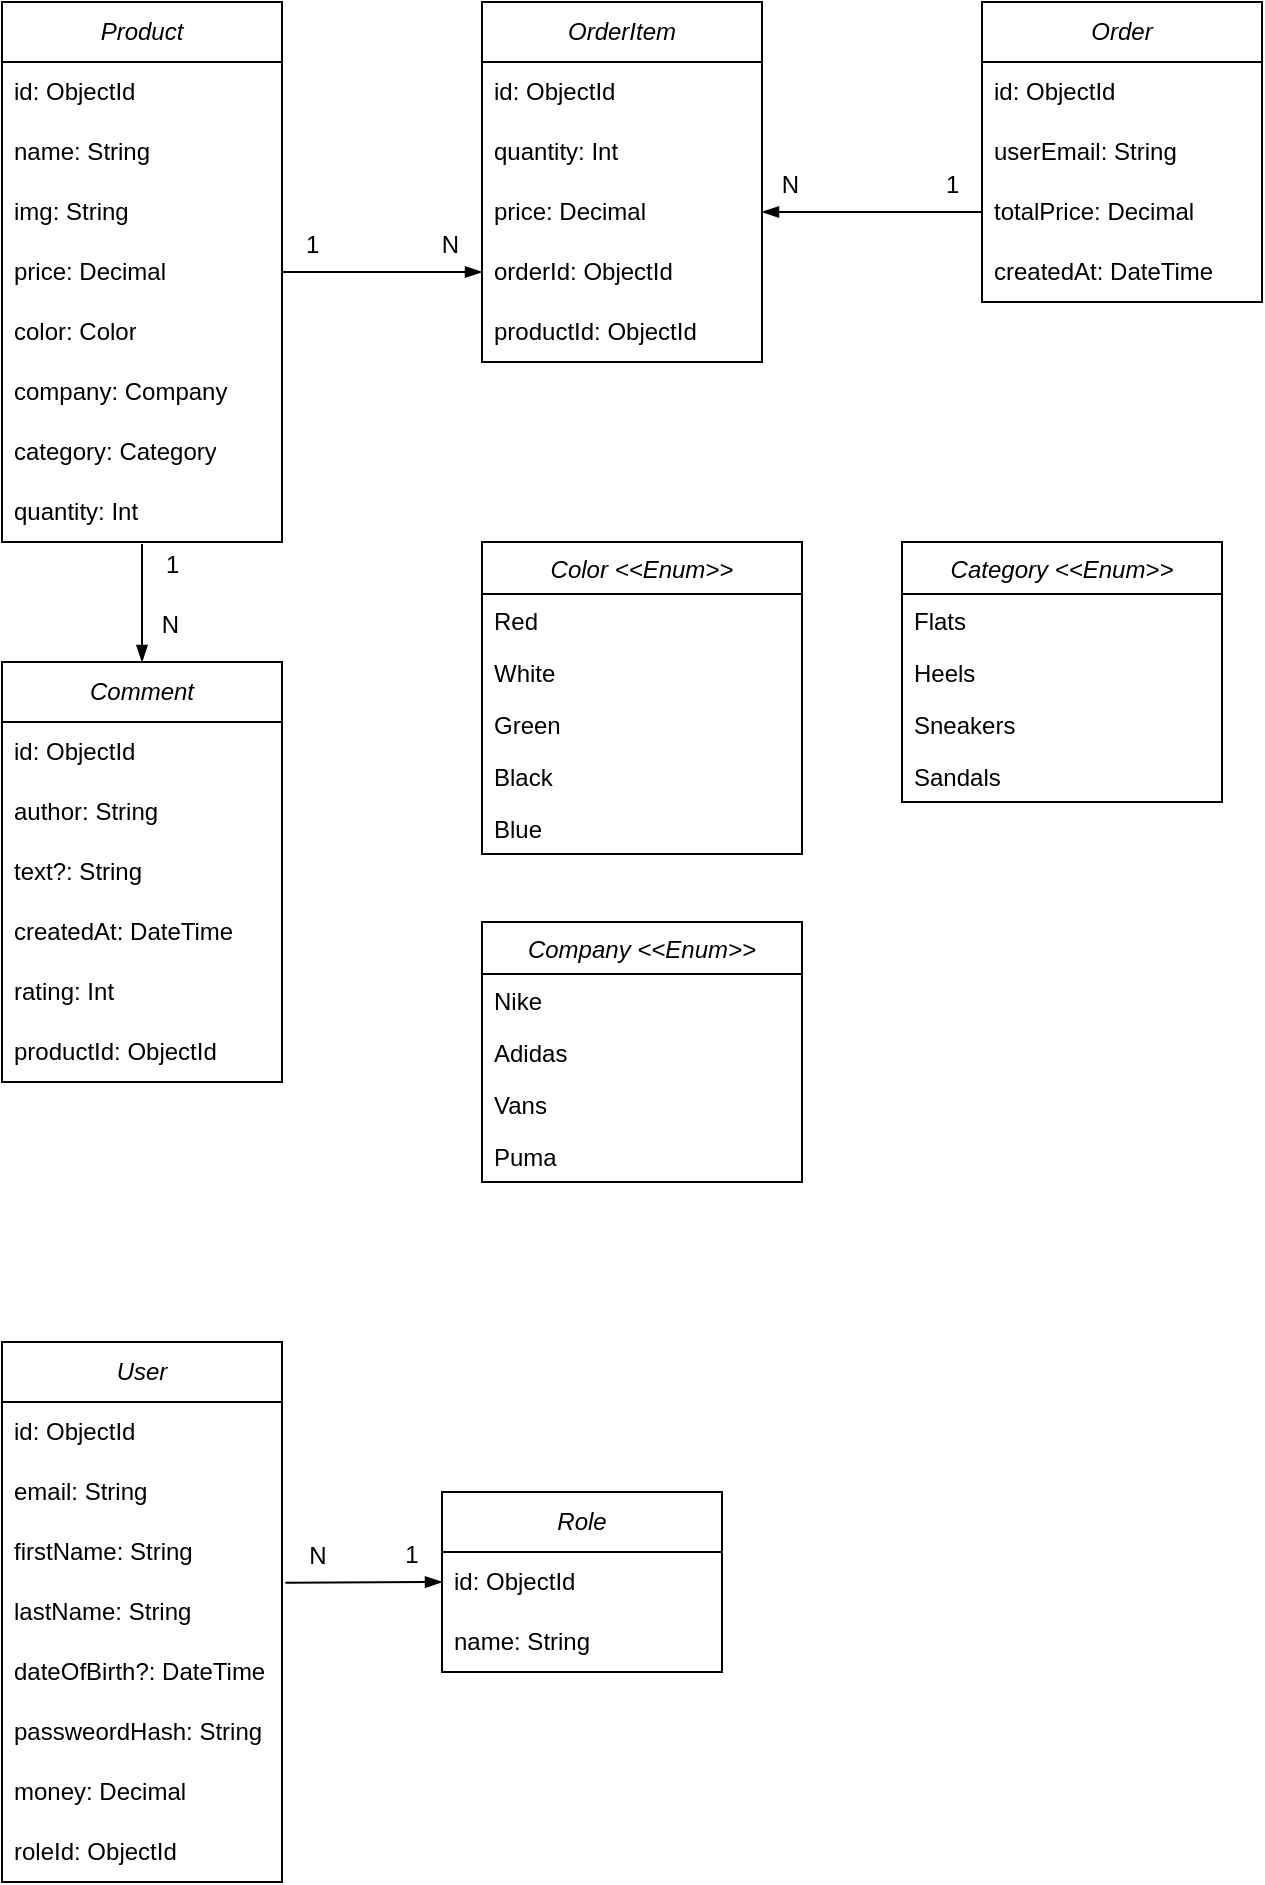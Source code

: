 <mxfile version="26.1.1">
  <diagram name="Strona-1" id="1J6plpyZY6VzQsRfb6R-">
    <mxGraphModel dx="1434" dy="772" grid="1" gridSize="10" guides="1" tooltips="1" connect="1" arrows="1" fold="1" page="1" pageScale="1" pageWidth="827" pageHeight="1169" math="0" shadow="0">
      <root>
        <mxCell id="0" />
        <mxCell id="1" parent="0" />
        <mxCell id="unyy84kSw-4m8ScjK-6D-1" value="&lt;i&gt;Product&lt;/i&gt;" style="swimlane;fontStyle=0;childLayout=stackLayout;horizontal=1;startSize=30;horizontalStack=0;resizeParent=1;resizeParentMax=0;resizeLast=0;collapsible=1;marginBottom=0;whiteSpace=wrap;html=1;" parent="1" vertex="1">
          <mxGeometry x="150" y="90" width="140" height="270" as="geometry" />
        </mxCell>
        <mxCell id="unyy84kSw-4m8ScjK-6D-2" value="id: ObjectId" style="text;strokeColor=none;fillColor=none;align=left;verticalAlign=middle;spacingLeft=4;spacingRight=4;overflow=hidden;points=[[0,0.5],[1,0.5]];portConstraint=eastwest;rotatable=0;whiteSpace=wrap;html=1;" parent="unyy84kSw-4m8ScjK-6D-1" vertex="1">
          <mxGeometry y="30" width="140" height="30" as="geometry" />
        </mxCell>
        <mxCell id="unyy84kSw-4m8ScjK-6D-15" value="name: String" style="text;strokeColor=none;fillColor=none;align=left;verticalAlign=middle;spacingLeft=4;spacingRight=4;overflow=hidden;points=[[0,0.5],[1,0.5]];portConstraint=eastwest;rotatable=0;whiteSpace=wrap;html=1;" parent="unyy84kSw-4m8ScjK-6D-1" vertex="1">
          <mxGeometry y="60" width="140" height="30" as="geometry" />
        </mxCell>
        <mxCell id="unyy84kSw-4m8ScjK-6D-3" value="img: String" style="text;strokeColor=none;fillColor=none;align=left;verticalAlign=middle;spacingLeft=4;spacingRight=4;overflow=hidden;points=[[0,0.5],[1,0.5]];portConstraint=eastwest;rotatable=0;whiteSpace=wrap;html=1;" parent="unyy84kSw-4m8ScjK-6D-1" vertex="1">
          <mxGeometry y="90" width="140" height="30" as="geometry" />
        </mxCell>
        <mxCell id="unyy84kSw-4m8ScjK-6D-11" value="price: Decimal" style="text;strokeColor=none;fillColor=none;align=left;verticalAlign=middle;spacingLeft=4;spacingRight=4;overflow=hidden;points=[[0,0.5],[1,0.5]];portConstraint=eastwest;rotatable=0;whiteSpace=wrap;html=1;" parent="unyy84kSw-4m8ScjK-6D-1" vertex="1">
          <mxGeometry y="120" width="140" height="30" as="geometry" />
        </mxCell>
        <mxCell id="unyy84kSw-4m8ScjK-6D-12" value="color: Color" style="text;strokeColor=none;fillColor=none;align=left;verticalAlign=middle;spacingLeft=4;spacingRight=4;overflow=hidden;points=[[0,0.5],[1,0.5]];portConstraint=eastwest;rotatable=0;whiteSpace=wrap;html=1;" parent="unyy84kSw-4m8ScjK-6D-1" vertex="1">
          <mxGeometry y="150" width="140" height="30" as="geometry" />
        </mxCell>
        <mxCell id="unyy84kSw-4m8ScjK-6D-13" value="company: Company" style="text;strokeColor=none;fillColor=none;align=left;verticalAlign=middle;spacingLeft=4;spacingRight=4;overflow=hidden;points=[[0,0.5],[1,0.5]];portConstraint=eastwest;rotatable=0;whiteSpace=wrap;html=1;" parent="unyy84kSw-4m8ScjK-6D-1" vertex="1">
          <mxGeometry y="180" width="140" height="30" as="geometry" />
        </mxCell>
        <mxCell id="unyy84kSw-4m8ScjK-6D-14" value="category: Category" style="text;strokeColor=none;fillColor=none;align=left;verticalAlign=middle;spacingLeft=4;spacingRight=4;overflow=hidden;points=[[0,0.5],[1,0.5]];portConstraint=eastwest;rotatable=0;whiteSpace=wrap;html=1;" parent="unyy84kSw-4m8ScjK-6D-1" vertex="1">
          <mxGeometry y="210" width="140" height="30" as="geometry" />
        </mxCell>
        <mxCell id="unyy84kSw-4m8ScjK-6D-4" value="quantity: Int" style="text;strokeColor=none;fillColor=none;align=left;verticalAlign=middle;spacingLeft=4;spacingRight=4;overflow=hidden;points=[[0,0.5],[1,0.5]];portConstraint=eastwest;rotatable=0;whiteSpace=wrap;html=1;" parent="unyy84kSw-4m8ScjK-6D-1" vertex="1">
          <mxGeometry y="240" width="140" height="30" as="geometry" />
        </mxCell>
        <mxCell id="unyy84kSw-4m8ScjK-6D-16" value="&lt;i&gt;Comment&lt;/i&gt;" style="swimlane;fontStyle=0;childLayout=stackLayout;horizontal=1;startSize=30;horizontalStack=0;resizeParent=1;resizeParentMax=0;resizeLast=0;collapsible=1;marginBottom=0;whiteSpace=wrap;html=1;" parent="1" vertex="1">
          <mxGeometry x="150" y="420" width="140" height="210" as="geometry" />
        </mxCell>
        <mxCell id="unyy84kSw-4m8ScjK-6D-17" value="id: ObjectId" style="text;strokeColor=none;fillColor=none;align=left;verticalAlign=middle;spacingLeft=4;spacingRight=4;overflow=hidden;points=[[0,0.5],[1,0.5]];portConstraint=eastwest;rotatable=0;whiteSpace=wrap;html=1;" parent="unyy84kSw-4m8ScjK-6D-16" vertex="1">
          <mxGeometry y="30" width="140" height="30" as="geometry" />
        </mxCell>
        <mxCell id="unyy84kSw-4m8ScjK-6D-18" value="author: String" style="text;strokeColor=none;fillColor=none;align=left;verticalAlign=middle;spacingLeft=4;spacingRight=4;overflow=hidden;points=[[0,0.5],[1,0.5]];portConstraint=eastwest;rotatable=0;whiteSpace=wrap;html=1;" parent="unyy84kSw-4m8ScjK-6D-16" vertex="1">
          <mxGeometry y="60" width="140" height="30" as="geometry" />
        </mxCell>
        <mxCell id="unyy84kSw-4m8ScjK-6D-19" value="text?: String" style="text;strokeColor=none;fillColor=none;align=left;verticalAlign=middle;spacingLeft=4;spacingRight=4;overflow=hidden;points=[[0,0.5],[1,0.5]];portConstraint=eastwest;rotatable=0;whiteSpace=wrap;html=1;" parent="unyy84kSw-4m8ScjK-6D-16" vertex="1">
          <mxGeometry y="90" width="140" height="30" as="geometry" />
        </mxCell>
        <mxCell id="unyy84kSw-4m8ScjK-6D-20" value="createdAt: DateTime" style="text;strokeColor=none;fillColor=none;align=left;verticalAlign=middle;spacingLeft=4;spacingRight=4;overflow=hidden;points=[[0,0.5],[1,0.5]];portConstraint=eastwest;rotatable=0;whiteSpace=wrap;html=1;" parent="unyy84kSw-4m8ScjK-6D-16" vertex="1">
          <mxGeometry y="120" width="140" height="30" as="geometry" />
        </mxCell>
        <mxCell id="unyy84kSw-4m8ScjK-6D-25" value="rating: Int" style="text;strokeColor=none;fillColor=none;align=left;verticalAlign=middle;spacingLeft=4;spacingRight=4;overflow=hidden;points=[[0,0.5],[1,0.5]];portConstraint=eastwest;rotatable=0;whiteSpace=wrap;html=1;" parent="unyy84kSw-4m8ScjK-6D-16" vertex="1">
          <mxGeometry y="150" width="140" height="30" as="geometry" />
        </mxCell>
        <mxCell id="unyy84kSw-4m8ScjK-6D-21" value="productId: ObjectId" style="text;strokeColor=none;fillColor=none;align=left;verticalAlign=middle;spacingLeft=4;spacingRight=4;overflow=hidden;points=[[0,0.5],[1,0.5]];portConstraint=eastwest;rotatable=0;whiteSpace=wrap;html=1;" parent="unyy84kSw-4m8ScjK-6D-16" vertex="1">
          <mxGeometry y="180" width="140" height="30" as="geometry" />
        </mxCell>
        <mxCell id="unyy84kSw-4m8ScjK-6D-26" value="" style="endArrow=blockThin;shadow=0;strokeWidth=1;rounded=0;curved=0;endFill=1;edgeStyle=elbowEdgeStyle;elbow=vertical;entryX=0.5;entryY=0;entryDx=0;entryDy=0;" parent="1" target="unyy84kSw-4m8ScjK-6D-16" edge="1">
          <mxGeometry x="0.5" y="41" relative="1" as="geometry">
            <mxPoint x="220" y="361" as="sourcePoint" />
            <mxPoint x="330" y="160" as="targetPoint" />
            <mxPoint x="-40" y="32" as="offset" />
          </mxGeometry>
        </mxCell>
        <mxCell id="unyy84kSw-4m8ScjK-6D-27" value="1" style="resizable=0;align=left;verticalAlign=bottom;labelBackgroundColor=none;fontSize=12;" parent="unyy84kSw-4m8ScjK-6D-26" connectable="0" vertex="1">
          <mxGeometry x="-1" relative="1" as="geometry">
            <mxPoint x="10" y="19" as="offset" />
          </mxGeometry>
        </mxCell>
        <mxCell id="unyy84kSw-4m8ScjK-6D-28" value="N" style="resizable=0;align=right;verticalAlign=bottom;labelBackgroundColor=none;fontSize=12;" parent="unyy84kSw-4m8ScjK-6D-26" connectable="0" vertex="1">
          <mxGeometry x="1" relative="1" as="geometry">
            <mxPoint x="20" y="-10" as="offset" />
          </mxGeometry>
        </mxCell>
        <mxCell id="unyy84kSw-4m8ScjK-6D-29" value="&lt;i&gt;Order&lt;/i&gt;" style="swimlane;fontStyle=0;childLayout=stackLayout;horizontal=1;startSize=30;horizontalStack=0;resizeParent=1;resizeParentMax=0;resizeLast=0;collapsible=1;marginBottom=0;whiteSpace=wrap;html=1;" parent="1" vertex="1">
          <mxGeometry x="640" y="90" width="140" height="150" as="geometry" />
        </mxCell>
        <mxCell id="unyy84kSw-4m8ScjK-6D-30" value="id: ObjectId" style="text;strokeColor=none;fillColor=none;align=left;verticalAlign=middle;spacingLeft=4;spacingRight=4;overflow=hidden;points=[[0,0.5],[1,0.5]];portConstraint=eastwest;rotatable=0;whiteSpace=wrap;html=1;" parent="unyy84kSw-4m8ScjK-6D-29" vertex="1">
          <mxGeometry y="30" width="140" height="30" as="geometry" />
        </mxCell>
        <mxCell id="unyy84kSw-4m8ScjK-6D-31" value="userEmail: String" style="text;strokeColor=none;fillColor=none;align=left;verticalAlign=middle;spacingLeft=4;spacingRight=4;overflow=hidden;points=[[0,0.5],[1,0.5]];portConstraint=eastwest;rotatable=0;whiteSpace=wrap;html=1;" parent="unyy84kSw-4m8ScjK-6D-29" vertex="1">
          <mxGeometry y="60" width="140" height="30" as="geometry" />
        </mxCell>
        <mxCell id="unyy84kSw-4m8ScjK-6D-32" value="totalPrice: Decimal" style="text;strokeColor=none;fillColor=none;align=left;verticalAlign=middle;spacingLeft=4;spacingRight=4;overflow=hidden;points=[[0,0.5],[1,0.5]];portConstraint=eastwest;rotatable=0;whiteSpace=wrap;html=1;" parent="unyy84kSw-4m8ScjK-6D-29" vertex="1">
          <mxGeometry y="90" width="140" height="30" as="geometry" />
        </mxCell>
        <mxCell id="unyy84kSw-4m8ScjK-6D-33" value="createdAt: DateTime" style="text;strokeColor=none;fillColor=none;align=left;verticalAlign=middle;spacingLeft=4;spacingRight=4;overflow=hidden;points=[[0,0.5],[1,0.5]];portConstraint=eastwest;rotatable=0;whiteSpace=wrap;html=1;" parent="unyy84kSw-4m8ScjK-6D-29" vertex="1">
          <mxGeometry y="120" width="140" height="30" as="geometry" />
        </mxCell>
        <mxCell id="unyy84kSw-4m8ScjK-6D-36" value="&lt;i&gt;OrderItem&lt;/i&gt;" style="swimlane;fontStyle=0;childLayout=stackLayout;horizontal=1;startSize=30;horizontalStack=0;resizeParent=1;resizeParentMax=0;resizeLast=0;collapsible=1;marginBottom=0;whiteSpace=wrap;html=1;" parent="1" vertex="1">
          <mxGeometry x="390" y="90" width="140" height="180" as="geometry" />
        </mxCell>
        <mxCell id="unyy84kSw-4m8ScjK-6D-37" value="id: ObjectId" style="text;strokeColor=none;fillColor=none;align=left;verticalAlign=middle;spacingLeft=4;spacingRight=4;overflow=hidden;points=[[0,0.5],[1,0.5]];portConstraint=eastwest;rotatable=0;whiteSpace=wrap;html=1;" parent="unyy84kSw-4m8ScjK-6D-36" vertex="1">
          <mxGeometry y="30" width="140" height="30" as="geometry" />
        </mxCell>
        <mxCell id="unyy84kSw-4m8ScjK-6D-38" value="quantity: Int" style="text;strokeColor=none;fillColor=none;align=left;verticalAlign=middle;spacingLeft=4;spacingRight=4;overflow=hidden;points=[[0,0.5],[1,0.5]];portConstraint=eastwest;rotatable=0;whiteSpace=wrap;html=1;" parent="unyy84kSw-4m8ScjK-6D-36" vertex="1">
          <mxGeometry y="60" width="140" height="30" as="geometry" />
        </mxCell>
        <mxCell id="unyy84kSw-4m8ScjK-6D-39" value="price: Decimal" style="text;strokeColor=none;fillColor=none;align=left;verticalAlign=middle;spacingLeft=4;spacingRight=4;overflow=hidden;points=[[0,0.5],[1,0.5]];portConstraint=eastwest;rotatable=0;whiteSpace=wrap;html=1;" parent="unyy84kSw-4m8ScjK-6D-36" vertex="1">
          <mxGeometry y="90" width="140" height="30" as="geometry" />
        </mxCell>
        <mxCell id="unyy84kSw-4m8ScjK-6D-43" value="orderId: ObjectId" style="text;strokeColor=none;fillColor=none;align=left;verticalAlign=middle;spacingLeft=4;spacingRight=4;overflow=hidden;points=[[0,0.5],[1,0.5]];portConstraint=eastwest;rotatable=0;whiteSpace=wrap;html=1;" parent="unyy84kSw-4m8ScjK-6D-36" vertex="1">
          <mxGeometry y="120" width="140" height="30" as="geometry" />
        </mxCell>
        <mxCell id="unyy84kSw-4m8ScjK-6D-42" value="productId: ObjectId" style="text;strokeColor=none;fillColor=none;align=left;verticalAlign=middle;spacingLeft=4;spacingRight=4;overflow=hidden;points=[[0,0.5],[1,0.5]];portConstraint=eastwest;rotatable=0;whiteSpace=wrap;html=1;" parent="unyy84kSw-4m8ScjK-6D-36" vertex="1">
          <mxGeometry y="150" width="140" height="30" as="geometry" />
        </mxCell>
        <mxCell id="unyy84kSw-4m8ScjK-6D-44" value="" style="endArrow=blockThin;shadow=0;strokeWidth=1;rounded=0;curved=0;endFill=1;edgeStyle=elbowEdgeStyle;elbow=vertical;entryX=1;entryY=0.5;entryDx=0;entryDy=0;exitX=0;exitY=0.5;exitDx=0;exitDy=0;" parent="1" source="unyy84kSw-4m8ScjK-6D-32" target="unyy84kSw-4m8ScjK-6D-39" edge="1">
          <mxGeometry x="0.5" y="41" relative="1" as="geometry">
            <mxPoint x="570" y="165.5" as="sourcePoint" />
            <mxPoint x="570" y="224.5" as="targetPoint" />
            <mxPoint x="-40" y="32" as="offset" />
          </mxGeometry>
        </mxCell>
        <mxCell id="unyy84kSw-4m8ScjK-6D-45" value="1" style="resizable=0;align=left;verticalAlign=bottom;labelBackgroundColor=none;fontSize=12;" parent="unyy84kSw-4m8ScjK-6D-44" connectable="0" vertex="1">
          <mxGeometry x="-1" relative="1" as="geometry">
            <mxPoint x="-20" y="-5" as="offset" />
          </mxGeometry>
        </mxCell>
        <mxCell id="unyy84kSw-4m8ScjK-6D-46" value="N" style="resizable=0;align=right;verticalAlign=bottom;labelBackgroundColor=none;fontSize=12;" parent="unyy84kSw-4m8ScjK-6D-44" connectable="0" vertex="1">
          <mxGeometry x="1" relative="1" as="geometry">
            <mxPoint x="20" y="-5" as="offset" />
          </mxGeometry>
        </mxCell>
        <mxCell id="unyy84kSw-4m8ScjK-6D-47" value="" style="endArrow=blockThin;shadow=0;strokeWidth=1;rounded=0;curved=0;endFill=1;edgeStyle=elbowEdgeStyle;elbow=vertical;entryX=0;entryY=0.5;entryDx=0;entryDy=0;exitX=1;exitY=0.5;exitDx=0;exitDy=0;" parent="1" source="unyy84kSw-4m8ScjK-6D-11" edge="1">
          <mxGeometry x="0.5" y="41" relative="1" as="geometry">
            <mxPoint x="340" y="195.5" as="sourcePoint" />
            <mxPoint x="390" y="225.0" as="targetPoint" />
            <mxPoint x="-40" y="32" as="offset" />
          </mxGeometry>
        </mxCell>
        <mxCell id="unyy84kSw-4m8ScjK-6D-48" value="1" style="resizable=0;align=left;verticalAlign=bottom;labelBackgroundColor=none;fontSize=12;" parent="unyy84kSw-4m8ScjK-6D-47" connectable="0" vertex="1">
          <mxGeometry x="-1" relative="1" as="geometry">
            <mxPoint x="10" y="-5" as="offset" />
          </mxGeometry>
        </mxCell>
        <mxCell id="unyy84kSw-4m8ScjK-6D-49" value="N" style="resizable=0;align=right;verticalAlign=bottom;labelBackgroundColor=none;fontSize=12;" parent="unyy84kSw-4m8ScjK-6D-47" connectable="0" vertex="1">
          <mxGeometry x="1" relative="1" as="geometry">
            <mxPoint x="-10" y="-5" as="offset" />
          </mxGeometry>
        </mxCell>
        <mxCell id="unyy84kSw-4m8ScjK-6D-50" value="Color &lt;&lt;Enum&gt;&gt;" style="swimlane;fontStyle=2;align=center;verticalAlign=top;childLayout=stackLayout;horizontal=1;startSize=26;horizontalStack=0;resizeParent=1;resizeLast=0;collapsible=1;marginBottom=0;rounded=0;shadow=0;strokeWidth=1;" parent="1" vertex="1">
          <mxGeometry x="390" y="360" width="160" height="156" as="geometry">
            <mxRectangle x="550" y="140" width="160" height="26" as="alternateBounds" />
          </mxGeometry>
        </mxCell>
        <mxCell id="unyy84kSw-4m8ScjK-6D-51" value="Red" style="text;align=left;verticalAlign=top;spacingLeft=4;spacingRight=4;overflow=hidden;rotatable=0;points=[[0,0.5],[1,0.5]];portConstraint=eastwest;" parent="unyy84kSw-4m8ScjK-6D-50" vertex="1">
          <mxGeometry y="26" width="160" height="26" as="geometry" />
        </mxCell>
        <mxCell id="unyy84kSw-4m8ScjK-6D-52" value="White" style="text;align=left;verticalAlign=top;spacingLeft=4;spacingRight=4;overflow=hidden;rotatable=0;points=[[0,0.5],[1,0.5]];portConstraint=eastwest;rounded=0;shadow=0;html=0;" parent="unyy84kSw-4m8ScjK-6D-50" vertex="1">
          <mxGeometry y="52" width="160" height="26" as="geometry" />
        </mxCell>
        <mxCell id="unyy84kSw-4m8ScjK-6D-53" value="Green" style="text;align=left;verticalAlign=top;spacingLeft=4;spacingRight=4;overflow=hidden;rotatable=0;points=[[0,0.5],[1,0.5]];portConstraint=eastwest;rounded=0;shadow=0;html=0;" parent="unyy84kSw-4m8ScjK-6D-50" vertex="1">
          <mxGeometry y="78" width="160" height="26" as="geometry" />
        </mxCell>
        <mxCell id="unyy84kSw-4m8ScjK-6D-55" value="Black" style="text;align=left;verticalAlign=top;spacingLeft=4;spacingRight=4;overflow=hidden;rotatable=0;points=[[0,0.5],[1,0.5]];portConstraint=eastwest;rounded=0;shadow=0;html=0;" parent="unyy84kSw-4m8ScjK-6D-50" vertex="1">
          <mxGeometry y="104" width="160" height="26" as="geometry" />
        </mxCell>
        <mxCell id="unyy84kSw-4m8ScjK-6D-54" value="Blue" style="text;align=left;verticalAlign=top;spacingLeft=4;spacingRight=4;overflow=hidden;rotatable=0;points=[[0,0.5],[1,0.5]];portConstraint=eastwest;rounded=0;shadow=0;html=0;" parent="unyy84kSw-4m8ScjK-6D-50" vertex="1">
          <mxGeometry y="130" width="160" height="26" as="geometry" />
        </mxCell>
        <mxCell id="unyy84kSw-4m8ScjK-6D-56" value="Category &lt;&lt;Enum&gt;&gt;" style="swimlane;fontStyle=2;align=center;verticalAlign=top;childLayout=stackLayout;horizontal=1;startSize=26;horizontalStack=0;resizeParent=1;resizeLast=0;collapsible=1;marginBottom=0;rounded=0;shadow=0;strokeWidth=1;" parent="1" vertex="1">
          <mxGeometry x="600" y="360" width="160" height="130" as="geometry">
            <mxRectangle x="550" y="140" width="160" height="26" as="alternateBounds" />
          </mxGeometry>
        </mxCell>
        <mxCell id="unyy84kSw-4m8ScjK-6D-57" value="Flats" style="text;align=left;verticalAlign=top;spacingLeft=4;spacingRight=4;overflow=hidden;rotatable=0;points=[[0,0.5],[1,0.5]];portConstraint=eastwest;" parent="unyy84kSw-4m8ScjK-6D-56" vertex="1">
          <mxGeometry y="26" width="160" height="26" as="geometry" />
        </mxCell>
        <mxCell id="unyy84kSw-4m8ScjK-6D-58" value="Heels" style="text;align=left;verticalAlign=top;spacingLeft=4;spacingRight=4;overflow=hidden;rotatable=0;points=[[0,0.5],[1,0.5]];portConstraint=eastwest;rounded=0;shadow=0;html=0;" parent="unyy84kSw-4m8ScjK-6D-56" vertex="1">
          <mxGeometry y="52" width="160" height="26" as="geometry" />
        </mxCell>
        <mxCell id="unyy84kSw-4m8ScjK-6D-59" value="Sneakers&#xa;" style="text;align=left;verticalAlign=top;spacingLeft=4;spacingRight=4;overflow=hidden;rotatable=0;points=[[0,0.5],[1,0.5]];portConstraint=eastwest;rounded=0;shadow=0;html=0;" parent="unyy84kSw-4m8ScjK-6D-56" vertex="1">
          <mxGeometry y="78" width="160" height="26" as="geometry" />
        </mxCell>
        <mxCell id="unyy84kSw-4m8ScjK-6D-60" value="Sandals" style="text;align=left;verticalAlign=top;spacingLeft=4;spacingRight=4;overflow=hidden;rotatable=0;points=[[0,0.5],[1,0.5]];portConstraint=eastwest;rounded=0;shadow=0;html=0;" parent="unyy84kSw-4m8ScjK-6D-56" vertex="1">
          <mxGeometry y="104" width="160" height="26" as="geometry" />
        </mxCell>
        <mxCell id="unyy84kSw-4m8ScjK-6D-62" value="Company &lt;&lt;Enum&gt;&gt;" style="swimlane;fontStyle=2;align=center;verticalAlign=top;childLayout=stackLayout;horizontal=1;startSize=26;horizontalStack=0;resizeParent=1;resizeLast=0;collapsible=1;marginBottom=0;rounded=0;shadow=0;strokeWidth=1;" parent="1" vertex="1">
          <mxGeometry x="390" y="550" width="160" height="130" as="geometry">
            <mxRectangle x="550" y="140" width="160" height="26" as="alternateBounds" />
          </mxGeometry>
        </mxCell>
        <mxCell id="unyy84kSw-4m8ScjK-6D-63" value="Nike" style="text;align=left;verticalAlign=top;spacingLeft=4;spacingRight=4;overflow=hidden;rotatable=0;points=[[0,0.5],[1,0.5]];portConstraint=eastwest;" parent="unyy84kSw-4m8ScjK-6D-62" vertex="1">
          <mxGeometry y="26" width="160" height="26" as="geometry" />
        </mxCell>
        <mxCell id="unyy84kSw-4m8ScjK-6D-64" value="Adidas" style="text;align=left;verticalAlign=top;spacingLeft=4;spacingRight=4;overflow=hidden;rotatable=0;points=[[0,0.5],[1,0.5]];portConstraint=eastwest;rounded=0;shadow=0;html=0;" parent="unyy84kSw-4m8ScjK-6D-62" vertex="1">
          <mxGeometry y="52" width="160" height="26" as="geometry" />
        </mxCell>
        <mxCell id="unyy84kSw-4m8ScjK-6D-65" value="Vans" style="text;align=left;verticalAlign=top;spacingLeft=4;spacingRight=4;overflow=hidden;rotatable=0;points=[[0,0.5],[1,0.5]];portConstraint=eastwest;rounded=0;shadow=0;html=0;" parent="unyy84kSw-4m8ScjK-6D-62" vertex="1">
          <mxGeometry y="78" width="160" height="26" as="geometry" />
        </mxCell>
        <mxCell id="unyy84kSw-4m8ScjK-6D-66" value="Puma" style="text;align=left;verticalAlign=top;spacingLeft=4;spacingRight=4;overflow=hidden;rotatable=0;points=[[0,0.5],[1,0.5]];portConstraint=eastwest;rounded=0;shadow=0;html=0;" parent="unyy84kSw-4m8ScjK-6D-62" vertex="1">
          <mxGeometry y="104" width="160" height="26" as="geometry" />
        </mxCell>
        <mxCell id="unyy84kSw-4m8ScjK-6D-68" value="&lt;i&gt;User&lt;/i&gt;" style="swimlane;fontStyle=0;childLayout=stackLayout;horizontal=1;startSize=30;horizontalStack=0;resizeParent=1;resizeParentMax=0;resizeLast=0;collapsible=1;marginBottom=0;whiteSpace=wrap;html=1;" parent="1" vertex="1">
          <mxGeometry x="150" y="760" width="140" height="270" as="geometry" />
        </mxCell>
        <mxCell id="unyy84kSw-4m8ScjK-6D-69" value="id: ObjectId" style="text;strokeColor=none;fillColor=none;align=left;verticalAlign=middle;spacingLeft=4;spacingRight=4;overflow=hidden;points=[[0,0.5],[1,0.5]];portConstraint=eastwest;rotatable=0;whiteSpace=wrap;html=1;" parent="unyy84kSw-4m8ScjK-6D-68" vertex="1">
          <mxGeometry y="30" width="140" height="30" as="geometry" />
        </mxCell>
        <mxCell id="unyy84kSw-4m8ScjK-6D-70" value="email: String" style="text;strokeColor=none;fillColor=none;align=left;verticalAlign=middle;spacingLeft=4;spacingRight=4;overflow=hidden;points=[[0,0.5],[1,0.5]];portConstraint=eastwest;rotatable=0;whiteSpace=wrap;html=1;" parent="unyy84kSw-4m8ScjK-6D-68" vertex="1">
          <mxGeometry y="60" width="140" height="30" as="geometry" />
        </mxCell>
        <mxCell id="unyy84kSw-4m8ScjK-6D-71" value="firstName: String" style="text;strokeColor=none;fillColor=none;align=left;verticalAlign=middle;spacingLeft=4;spacingRight=4;overflow=hidden;points=[[0,0.5],[1,0.5]];portConstraint=eastwest;rotatable=0;whiteSpace=wrap;html=1;" parent="unyy84kSw-4m8ScjK-6D-68" vertex="1">
          <mxGeometry y="90" width="140" height="30" as="geometry" />
        </mxCell>
        <mxCell id="unyy84kSw-4m8ScjK-6D-72" value="lastName: String" style="text;strokeColor=none;fillColor=none;align=left;verticalAlign=middle;spacingLeft=4;spacingRight=4;overflow=hidden;points=[[0,0.5],[1,0.5]];portConstraint=eastwest;rotatable=0;whiteSpace=wrap;html=1;" parent="unyy84kSw-4m8ScjK-6D-68" vertex="1">
          <mxGeometry y="120" width="140" height="30" as="geometry" />
        </mxCell>
        <mxCell id="unyy84kSw-4m8ScjK-6D-73" value="dateOfBirth?: DateTime" style="text;strokeColor=none;fillColor=none;align=left;verticalAlign=middle;spacingLeft=4;spacingRight=4;overflow=hidden;points=[[0,0.5],[1,0.5]];portConstraint=eastwest;rotatable=0;whiteSpace=wrap;html=1;" parent="unyy84kSw-4m8ScjK-6D-68" vertex="1">
          <mxGeometry y="150" width="140" height="30" as="geometry" />
        </mxCell>
        <mxCell id="a4yAqL5qlOD9Dz7FFYIA-1" value="passweordHash: String" style="text;strokeColor=none;fillColor=none;align=left;verticalAlign=middle;spacingLeft=4;spacingRight=4;overflow=hidden;points=[[0,0.5],[1,0.5]];portConstraint=eastwest;rotatable=0;whiteSpace=wrap;html=1;" parent="unyy84kSw-4m8ScjK-6D-68" vertex="1">
          <mxGeometry y="180" width="140" height="30" as="geometry" />
        </mxCell>
        <mxCell id="unyy84kSw-4m8ScjK-6D-75" value="money: Decimal" style="text;strokeColor=none;fillColor=none;align=left;verticalAlign=middle;spacingLeft=4;spacingRight=4;overflow=hidden;points=[[0,0.5],[1,0.5]];portConstraint=eastwest;rotatable=0;whiteSpace=wrap;html=1;" parent="unyy84kSw-4m8ScjK-6D-68" vertex="1">
          <mxGeometry y="210" width="140" height="30" as="geometry" />
        </mxCell>
        <mxCell id="unyy84kSw-4m8ScjK-6D-74" value="roleId: ObjectId" style="text;strokeColor=none;fillColor=none;align=left;verticalAlign=middle;spacingLeft=4;spacingRight=4;overflow=hidden;points=[[0,0.5],[1,0.5]];portConstraint=eastwest;rotatable=0;whiteSpace=wrap;html=1;" parent="unyy84kSw-4m8ScjK-6D-68" vertex="1">
          <mxGeometry y="240" width="140" height="30" as="geometry" />
        </mxCell>
        <mxCell id="unyy84kSw-4m8ScjK-6D-76" value="&lt;i&gt;Role&lt;/i&gt;" style="swimlane;fontStyle=0;childLayout=stackLayout;horizontal=1;startSize=30;horizontalStack=0;resizeParent=1;resizeParentMax=0;resizeLast=0;collapsible=1;marginBottom=0;whiteSpace=wrap;html=1;" parent="1" vertex="1">
          <mxGeometry x="370" y="835" width="140" height="90" as="geometry" />
        </mxCell>
        <mxCell id="unyy84kSw-4m8ScjK-6D-77" value="id: ObjectId" style="text;strokeColor=none;fillColor=none;align=left;verticalAlign=middle;spacingLeft=4;spacingRight=4;overflow=hidden;points=[[0,0.5],[1,0.5]];portConstraint=eastwest;rotatable=0;whiteSpace=wrap;html=1;" parent="unyy84kSw-4m8ScjK-6D-76" vertex="1">
          <mxGeometry y="30" width="140" height="30" as="geometry" />
        </mxCell>
        <mxCell id="unyy84kSw-4m8ScjK-6D-78" value="name: String" style="text;strokeColor=none;fillColor=none;align=left;verticalAlign=middle;spacingLeft=4;spacingRight=4;overflow=hidden;points=[[0,0.5],[1,0.5]];portConstraint=eastwest;rotatable=0;whiteSpace=wrap;html=1;" parent="unyy84kSw-4m8ScjK-6D-76" vertex="1">
          <mxGeometry y="60" width="140" height="30" as="geometry" />
        </mxCell>
        <mxCell id="unyy84kSw-4m8ScjK-6D-88" value="" style="endArrow=blockThin;shadow=0;strokeWidth=1;rounded=0;curved=0;endFill=1;edgeStyle=elbowEdgeStyle;elbow=vertical;entryX=0;entryY=0.5;entryDx=0;entryDy=0;exitX=1.012;exitY=0.014;exitDx=0;exitDy=0;exitPerimeter=0;" parent="1" source="unyy84kSw-4m8ScjK-6D-72" target="unyy84kSw-4m8ScjK-6D-77" edge="1">
          <mxGeometry x="0.5" y="41" relative="1" as="geometry">
            <mxPoint x="300" y="880.1" as="sourcePoint" />
            <mxPoint x="400" y="880.1" as="targetPoint" />
            <mxPoint x="-40" y="32" as="offset" />
          </mxGeometry>
        </mxCell>
        <mxCell id="unyy84kSw-4m8ScjK-6D-89" value="N" style="resizable=0;align=left;verticalAlign=bottom;labelBackgroundColor=none;fontSize=12;" parent="unyy84kSw-4m8ScjK-6D-88" connectable="0" vertex="1">
          <mxGeometry x="-1" relative="1" as="geometry">
            <mxPoint x="10" y="-5" as="offset" />
          </mxGeometry>
        </mxCell>
        <mxCell id="unyy84kSw-4m8ScjK-6D-90" value="1" style="resizable=0;align=right;verticalAlign=bottom;labelBackgroundColor=none;fontSize=12;" parent="unyy84kSw-4m8ScjK-6D-88" connectable="0" vertex="1">
          <mxGeometry x="1" relative="1" as="geometry">
            <mxPoint x="-10" y="-5" as="offset" />
          </mxGeometry>
        </mxCell>
      </root>
    </mxGraphModel>
  </diagram>
</mxfile>
